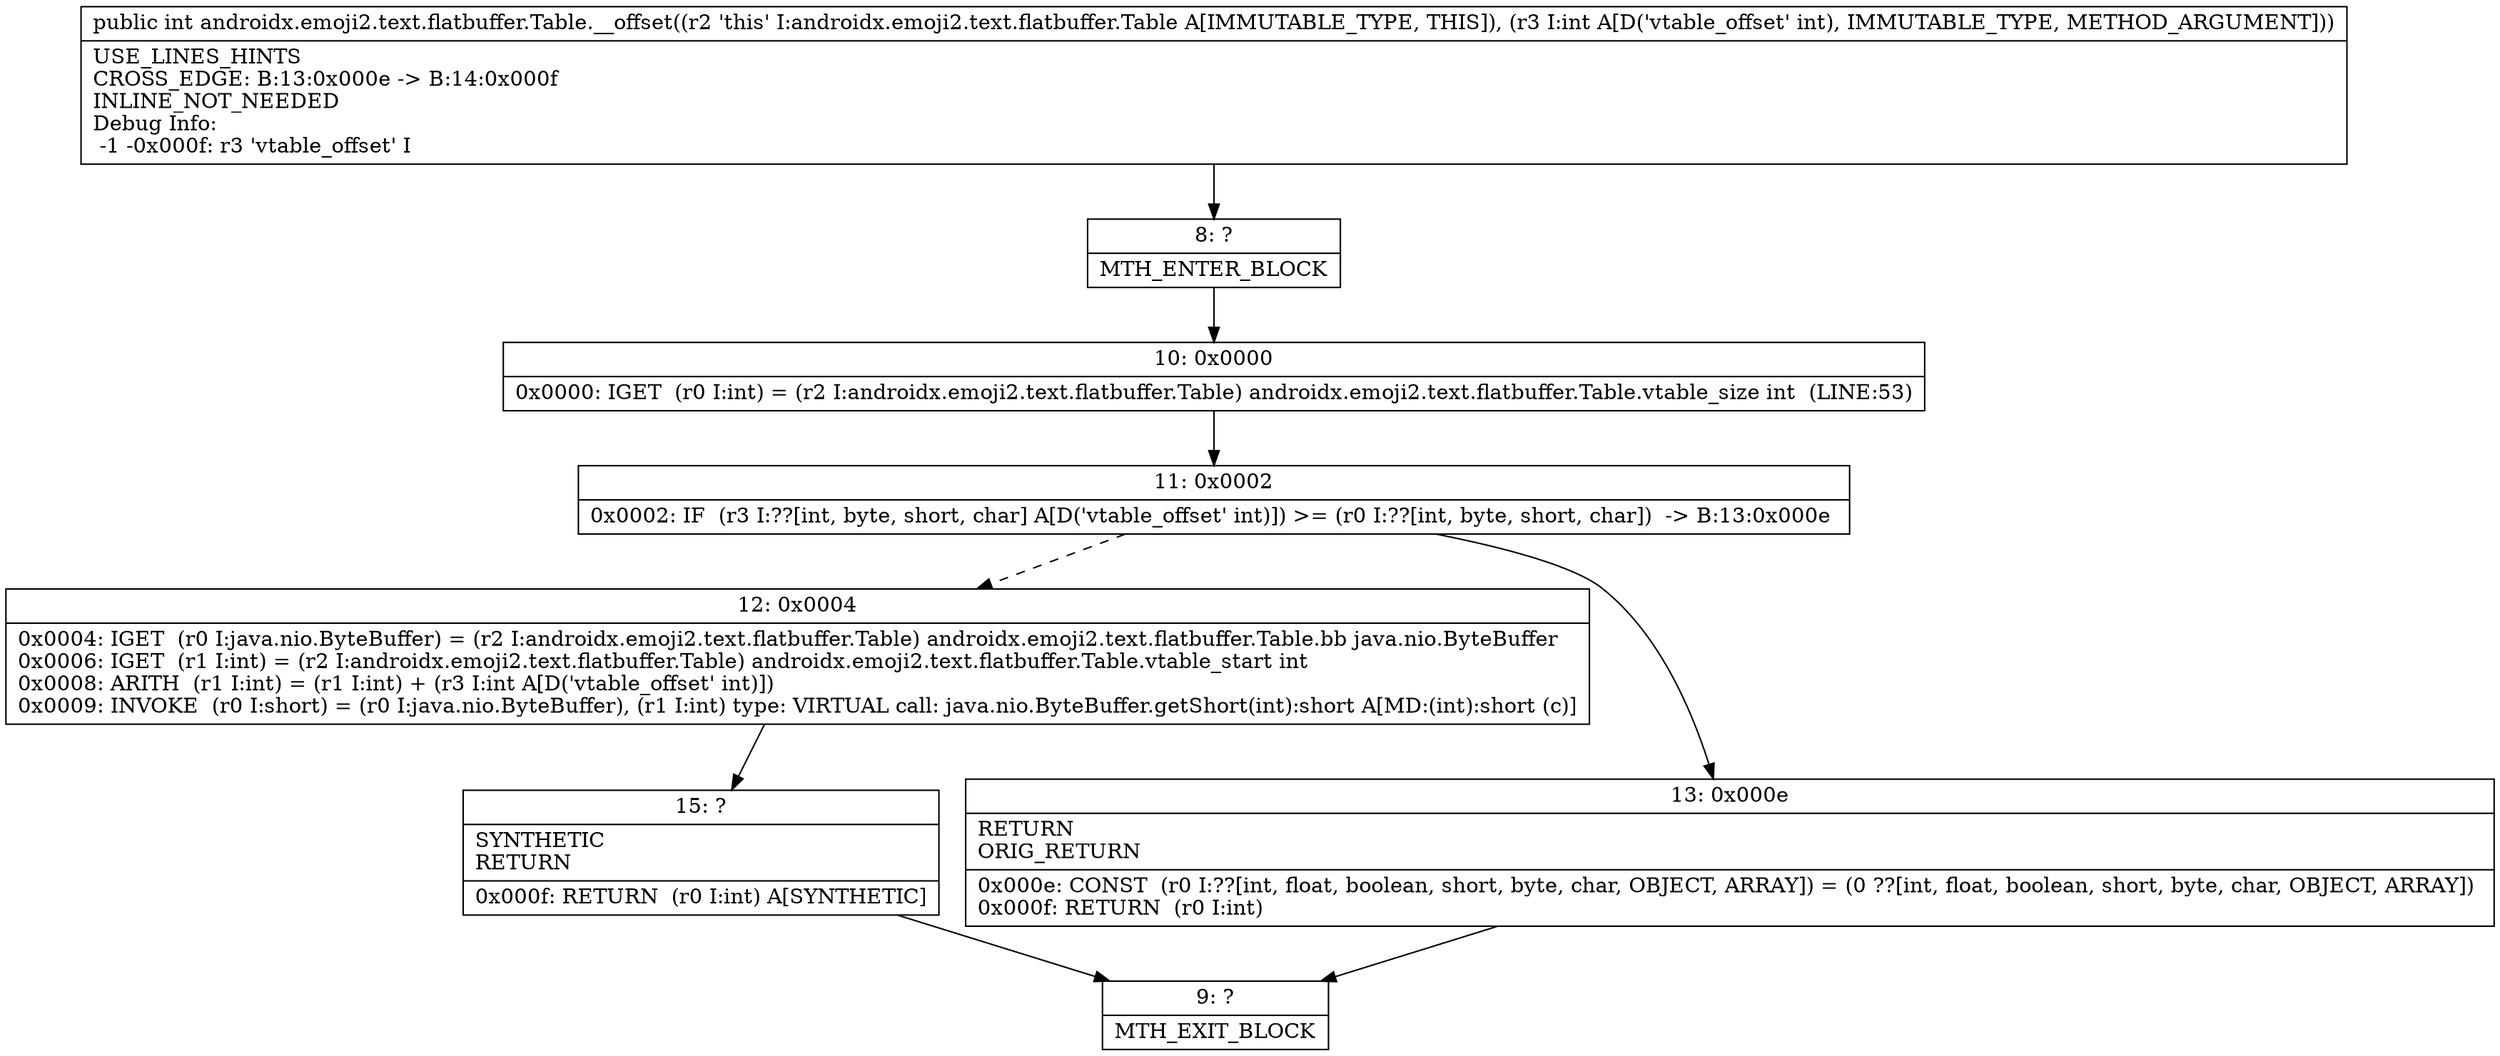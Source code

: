 digraph "CFG forandroidx.emoji2.text.flatbuffer.Table.__offset(I)I" {
Node_8 [shape=record,label="{8\:\ ?|MTH_ENTER_BLOCK\l}"];
Node_10 [shape=record,label="{10\:\ 0x0000|0x0000: IGET  (r0 I:int) = (r2 I:androidx.emoji2.text.flatbuffer.Table) androidx.emoji2.text.flatbuffer.Table.vtable_size int  (LINE:53)\l}"];
Node_11 [shape=record,label="{11\:\ 0x0002|0x0002: IF  (r3 I:??[int, byte, short, char] A[D('vtable_offset' int)]) \>= (r0 I:??[int, byte, short, char])  \-\> B:13:0x000e \l}"];
Node_12 [shape=record,label="{12\:\ 0x0004|0x0004: IGET  (r0 I:java.nio.ByteBuffer) = (r2 I:androidx.emoji2.text.flatbuffer.Table) androidx.emoji2.text.flatbuffer.Table.bb java.nio.ByteBuffer \l0x0006: IGET  (r1 I:int) = (r2 I:androidx.emoji2.text.flatbuffer.Table) androidx.emoji2.text.flatbuffer.Table.vtable_start int \l0x0008: ARITH  (r1 I:int) = (r1 I:int) + (r3 I:int A[D('vtable_offset' int)]) \l0x0009: INVOKE  (r0 I:short) = (r0 I:java.nio.ByteBuffer), (r1 I:int) type: VIRTUAL call: java.nio.ByteBuffer.getShort(int):short A[MD:(int):short (c)]\l}"];
Node_15 [shape=record,label="{15\:\ ?|SYNTHETIC\lRETURN\l|0x000f: RETURN  (r0 I:int) A[SYNTHETIC]\l}"];
Node_9 [shape=record,label="{9\:\ ?|MTH_EXIT_BLOCK\l}"];
Node_13 [shape=record,label="{13\:\ 0x000e|RETURN\lORIG_RETURN\l|0x000e: CONST  (r0 I:??[int, float, boolean, short, byte, char, OBJECT, ARRAY]) = (0 ??[int, float, boolean, short, byte, char, OBJECT, ARRAY]) \l0x000f: RETURN  (r0 I:int) \l}"];
MethodNode[shape=record,label="{public int androidx.emoji2.text.flatbuffer.Table.__offset((r2 'this' I:androidx.emoji2.text.flatbuffer.Table A[IMMUTABLE_TYPE, THIS]), (r3 I:int A[D('vtable_offset' int), IMMUTABLE_TYPE, METHOD_ARGUMENT]))  | USE_LINES_HINTS\lCROSS_EDGE: B:13:0x000e \-\> B:14:0x000f\lINLINE_NOT_NEEDED\lDebug Info:\l  \-1 \-0x000f: r3 'vtable_offset' I\l}"];
MethodNode -> Node_8;Node_8 -> Node_10;
Node_10 -> Node_11;
Node_11 -> Node_12[style=dashed];
Node_11 -> Node_13;
Node_12 -> Node_15;
Node_15 -> Node_9;
Node_13 -> Node_9;
}


